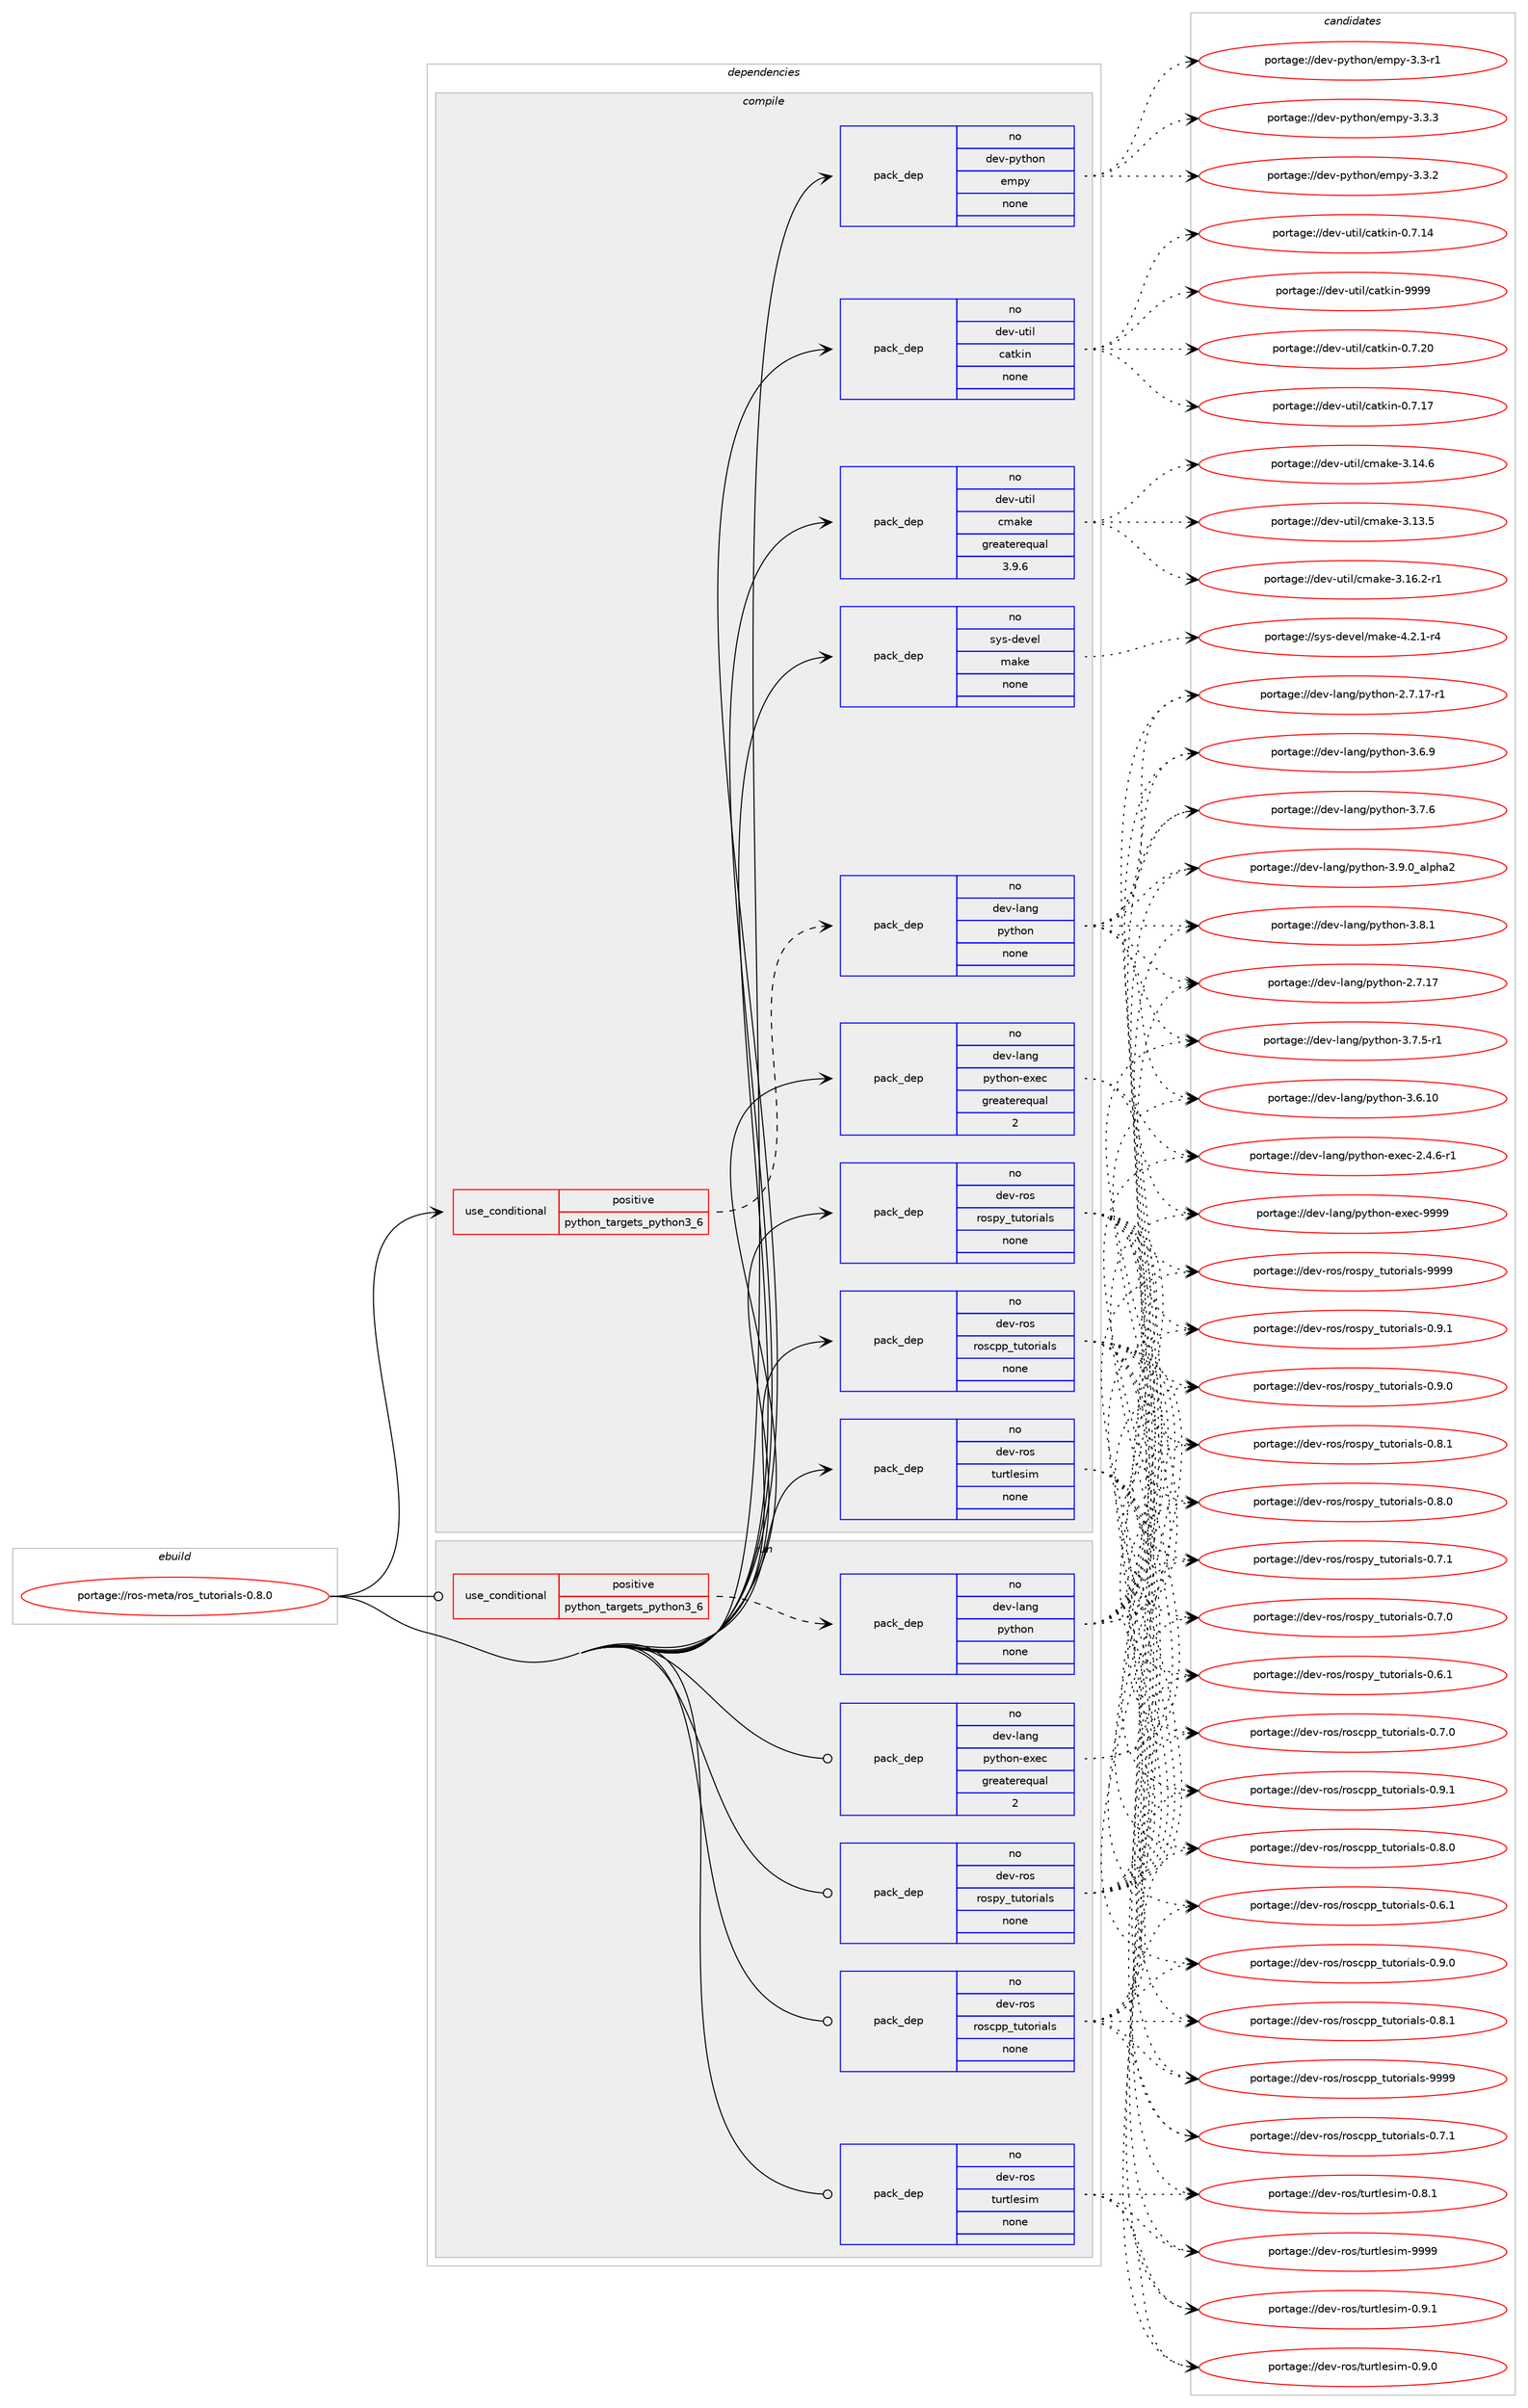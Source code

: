 digraph prolog {

# *************
# Graph options
# *************

newrank=true;
concentrate=true;
compound=true;
graph [rankdir=LR,fontname=Helvetica,fontsize=10,ranksep=1.5];#, ranksep=2.5, nodesep=0.2];
edge  [arrowhead=vee];
node  [fontname=Helvetica,fontsize=10];

# **********
# The ebuild
# **********

subgraph cluster_leftcol {
color=gray;
rank=same;
label=<<i>ebuild</i>>;
id [label="portage://ros-meta/ros_tutorials-0.8.0", color=red, width=4, href="../ros-meta/ros_tutorials-0.8.0.svg"];
}

# ****************
# The dependencies
# ****************

subgraph cluster_midcol {
color=gray;
label=<<i>dependencies</i>>;
subgraph cluster_compile {
fillcolor="#eeeeee";
style=filled;
label=<<i>compile</i>>;
subgraph cond21735 {
dependency113523 [label=<<TABLE BORDER="0" CELLBORDER="1" CELLSPACING="0" CELLPADDING="4"><TR><TD ROWSPAN="3" CELLPADDING="10">use_conditional</TD></TR><TR><TD>positive</TD></TR><TR><TD>python_targets_python3_6</TD></TR></TABLE>>, shape=none, color=red];
subgraph pack89852 {
dependency113524 [label=<<TABLE BORDER="0" CELLBORDER="1" CELLSPACING="0" CELLPADDING="4" WIDTH="220"><TR><TD ROWSPAN="6" CELLPADDING="30">pack_dep</TD></TR><TR><TD WIDTH="110">no</TD></TR><TR><TD>dev-lang</TD></TR><TR><TD>python</TD></TR><TR><TD>none</TD></TR><TR><TD></TD></TR></TABLE>>, shape=none, color=blue];
}
dependency113523:e -> dependency113524:w [weight=20,style="dashed",arrowhead="vee"];
}
id:e -> dependency113523:w [weight=20,style="solid",arrowhead="vee"];
subgraph pack89853 {
dependency113525 [label=<<TABLE BORDER="0" CELLBORDER="1" CELLSPACING="0" CELLPADDING="4" WIDTH="220"><TR><TD ROWSPAN="6" CELLPADDING="30">pack_dep</TD></TR><TR><TD WIDTH="110">no</TD></TR><TR><TD>dev-lang</TD></TR><TR><TD>python-exec</TD></TR><TR><TD>greaterequal</TD></TR><TR><TD>2</TD></TR></TABLE>>, shape=none, color=blue];
}
id:e -> dependency113525:w [weight=20,style="solid",arrowhead="vee"];
subgraph pack89854 {
dependency113526 [label=<<TABLE BORDER="0" CELLBORDER="1" CELLSPACING="0" CELLPADDING="4" WIDTH="220"><TR><TD ROWSPAN="6" CELLPADDING="30">pack_dep</TD></TR><TR><TD WIDTH="110">no</TD></TR><TR><TD>dev-python</TD></TR><TR><TD>empy</TD></TR><TR><TD>none</TD></TR><TR><TD></TD></TR></TABLE>>, shape=none, color=blue];
}
id:e -> dependency113526:w [weight=20,style="solid",arrowhead="vee"];
subgraph pack89855 {
dependency113527 [label=<<TABLE BORDER="0" CELLBORDER="1" CELLSPACING="0" CELLPADDING="4" WIDTH="220"><TR><TD ROWSPAN="6" CELLPADDING="30">pack_dep</TD></TR><TR><TD WIDTH="110">no</TD></TR><TR><TD>dev-ros</TD></TR><TR><TD>roscpp_tutorials</TD></TR><TR><TD>none</TD></TR><TR><TD></TD></TR></TABLE>>, shape=none, color=blue];
}
id:e -> dependency113527:w [weight=20,style="solid",arrowhead="vee"];
subgraph pack89856 {
dependency113528 [label=<<TABLE BORDER="0" CELLBORDER="1" CELLSPACING="0" CELLPADDING="4" WIDTH="220"><TR><TD ROWSPAN="6" CELLPADDING="30">pack_dep</TD></TR><TR><TD WIDTH="110">no</TD></TR><TR><TD>dev-ros</TD></TR><TR><TD>rospy_tutorials</TD></TR><TR><TD>none</TD></TR><TR><TD></TD></TR></TABLE>>, shape=none, color=blue];
}
id:e -> dependency113528:w [weight=20,style="solid",arrowhead="vee"];
subgraph pack89857 {
dependency113529 [label=<<TABLE BORDER="0" CELLBORDER="1" CELLSPACING="0" CELLPADDING="4" WIDTH="220"><TR><TD ROWSPAN="6" CELLPADDING="30">pack_dep</TD></TR><TR><TD WIDTH="110">no</TD></TR><TR><TD>dev-ros</TD></TR><TR><TD>turtlesim</TD></TR><TR><TD>none</TD></TR><TR><TD></TD></TR></TABLE>>, shape=none, color=blue];
}
id:e -> dependency113529:w [weight=20,style="solid",arrowhead="vee"];
subgraph pack89858 {
dependency113530 [label=<<TABLE BORDER="0" CELLBORDER="1" CELLSPACING="0" CELLPADDING="4" WIDTH="220"><TR><TD ROWSPAN="6" CELLPADDING="30">pack_dep</TD></TR><TR><TD WIDTH="110">no</TD></TR><TR><TD>dev-util</TD></TR><TR><TD>catkin</TD></TR><TR><TD>none</TD></TR><TR><TD></TD></TR></TABLE>>, shape=none, color=blue];
}
id:e -> dependency113530:w [weight=20,style="solid",arrowhead="vee"];
subgraph pack89859 {
dependency113531 [label=<<TABLE BORDER="0" CELLBORDER="1" CELLSPACING="0" CELLPADDING="4" WIDTH="220"><TR><TD ROWSPAN="6" CELLPADDING="30">pack_dep</TD></TR><TR><TD WIDTH="110">no</TD></TR><TR><TD>dev-util</TD></TR><TR><TD>cmake</TD></TR><TR><TD>greaterequal</TD></TR><TR><TD>3.9.6</TD></TR></TABLE>>, shape=none, color=blue];
}
id:e -> dependency113531:w [weight=20,style="solid",arrowhead="vee"];
subgraph pack89860 {
dependency113532 [label=<<TABLE BORDER="0" CELLBORDER="1" CELLSPACING="0" CELLPADDING="4" WIDTH="220"><TR><TD ROWSPAN="6" CELLPADDING="30">pack_dep</TD></TR><TR><TD WIDTH="110">no</TD></TR><TR><TD>sys-devel</TD></TR><TR><TD>make</TD></TR><TR><TD>none</TD></TR><TR><TD></TD></TR></TABLE>>, shape=none, color=blue];
}
id:e -> dependency113532:w [weight=20,style="solid",arrowhead="vee"];
}
subgraph cluster_compileandrun {
fillcolor="#eeeeee";
style=filled;
label=<<i>compile and run</i>>;
}
subgraph cluster_run {
fillcolor="#eeeeee";
style=filled;
label=<<i>run</i>>;
subgraph cond21736 {
dependency113533 [label=<<TABLE BORDER="0" CELLBORDER="1" CELLSPACING="0" CELLPADDING="4"><TR><TD ROWSPAN="3" CELLPADDING="10">use_conditional</TD></TR><TR><TD>positive</TD></TR><TR><TD>python_targets_python3_6</TD></TR></TABLE>>, shape=none, color=red];
subgraph pack89861 {
dependency113534 [label=<<TABLE BORDER="0" CELLBORDER="1" CELLSPACING="0" CELLPADDING="4" WIDTH="220"><TR><TD ROWSPAN="6" CELLPADDING="30">pack_dep</TD></TR><TR><TD WIDTH="110">no</TD></TR><TR><TD>dev-lang</TD></TR><TR><TD>python</TD></TR><TR><TD>none</TD></TR><TR><TD></TD></TR></TABLE>>, shape=none, color=blue];
}
dependency113533:e -> dependency113534:w [weight=20,style="dashed",arrowhead="vee"];
}
id:e -> dependency113533:w [weight=20,style="solid",arrowhead="odot"];
subgraph pack89862 {
dependency113535 [label=<<TABLE BORDER="0" CELLBORDER="1" CELLSPACING="0" CELLPADDING="4" WIDTH="220"><TR><TD ROWSPAN="6" CELLPADDING="30">pack_dep</TD></TR><TR><TD WIDTH="110">no</TD></TR><TR><TD>dev-lang</TD></TR><TR><TD>python-exec</TD></TR><TR><TD>greaterequal</TD></TR><TR><TD>2</TD></TR></TABLE>>, shape=none, color=blue];
}
id:e -> dependency113535:w [weight=20,style="solid",arrowhead="odot"];
subgraph pack89863 {
dependency113536 [label=<<TABLE BORDER="0" CELLBORDER="1" CELLSPACING="0" CELLPADDING="4" WIDTH="220"><TR><TD ROWSPAN="6" CELLPADDING="30">pack_dep</TD></TR><TR><TD WIDTH="110">no</TD></TR><TR><TD>dev-ros</TD></TR><TR><TD>roscpp_tutorials</TD></TR><TR><TD>none</TD></TR><TR><TD></TD></TR></TABLE>>, shape=none, color=blue];
}
id:e -> dependency113536:w [weight=20,style="solid",arrowhead="odot"];
subgraph pack89864 {
dependency113537 [label=<<TABLE BORDER="0" CELLBORDER="1" CELLSPACING="0" CELLPADDING="4" WIDTH="220"><TR><TD ROWSPAN="6" CELLPADDING="30">pack_dep</TD></TR><TR><TD WIDTH="110">no</TD></TR><TR><TD>dev-ros</TD></TR><TR><TD>rospy_tutorials</TD></TR><TR><TD>none</TD></TR><TR><TD></TD></TR></TABLE>>, shape=none, color=blue];
}
id:e -> dependency113537:w [weight=20,style="solid",arrowhead="odot"];
subgraph pack89865 {
dependency113538 [label=<<TABLE BORDER="0" CELLBORDER="1" CELLSPACING="0" CELLPADDING="4" WIDTH="220"><TR><TD ROWSPAN="6" CELLPADDING="30">pack_dep</TD></TR><TR><TD WIDTH="110">no</TD></TR><TR><TD>dev-ros</TD></TR><TR><TD>turtlesim</TD></TR><TR><TD>none</TD></TR><TR><TD></TD></TR></TABLE>>, shape=none, color=blue];
}
id:e -> dependency113538:w [weight=20,style="solid",arrowhead="odot"];
}
}

# **************
# The candidates
# **************

subgraph cluster_choices {
rank=same;
color=gray;
label=<<i>candidates</i>>;

subgraph choice89852 {
color=black;
nodesep=1;
choice10010111845108971101034711212111610411111045514657464895971081121049750 [label="portage://dev-lang/python-3.9.0_alpha2", color=red, width=4,href="../dev-lang/python-3.9.0_alpha2.svg"];
choice100101118451089711010347112121116104111110455146564649 [label="portage://dev-lang/python-3.8.1", color=red, width=4,href="../dev-lang/python-3.8.1.svg"];
choice100101118451089711010347112121116104111110455146554654 [label="portage://dev-lang/python-3.7.6", color=red, width=4,href="../dev-lang/python-3.7.6.svg"];
choice1001011184510897110103471121211161041111104551465546534511449 [label="portage://dev-lang/python-3.7.5-r1", color=red, width=4,href="../dev-lang/python-3.7.5-r1.svg"];
choice100101118451089711010347112121116104111110455146544657 [label="portage://dev-lang/python-3.6.9", color=red, width=4,href="../dev-lang/python-3.6.9.svg"];
choice10010111845108971101034711212111610411111045514654464948 [label="portage://dev-lang/python-3.6.10", color=red, width=4,href="../dev-lang/python-3.6.10.svg"];
choice100101118451089711010347112121116104111110455046554649554511449 [label="portage://dev-lang/python-2.7.17-r1", color=red, width=4,href="../dev-lang/python-2.7.17-r1.svg"];
choice10010111845108971101034711212111610411111045504655464955 [label="portage://dev-lang/python-2.7.17", color=red, width=4,href="../dev-lang/python-2.7.17.svg"];
dependency113524:e -> choice10010111845108971101034711212111610411111045514657464895971081121049750:w [style=dotted,weight="100"];
dependency113524:e -> choice100101118451089711010347112121116104111110455146564649:w [style=dotted,weight="100"];
dependency113524:e -> choice100101118451089711010347112121116104111110455146554654:w [style=dotted,weight="100"];
dependency113524:e -> choice1001011184510897110103471121211161041111104551465546534511449:w [style=dotted,weight="100"];
dependency113524:e -> choice100101118451089711010347112121116104111110455146544657:w [style=dotted,weight="100"];
dependency113524:e -> choice10010111845108971101034711212111610411111045514654464948:w [style=dotted,weight="100"];
dependency113524:e -> choice100101118451089711010347112121116104111110455046554649554511449:w [style=dotted,weight="100"];
dependency113524:e -> choice10010111845108971101034711212111610411111045504655464955:w [style=dotted,weight="100"];
}
subgraph choice89853 {
color=black;
nodesep=1;
choice10010111845108971101034711212111610411111045101120101994557575757 [label="portage://dev-lang/python-exec-9999", color=red, width=4,href="../dev-lang/python-exec-9999.svg"];
choice10010111845108971101034711212111610411111045101120101994550465246544511449 [label="portage://dev-lang/python-exec-2.4.6-r1", color=red, width=4,href="../dev-lang/python-exec-2.4.6-r1.svg"];
dependency113525:e -> choice10010111845108971101034711212111610411111045101120101994557575757:w [style=dotted,weight="100"];
dependency113525:e -> choice10010111845108971101034711212111610411111045101120101994550465246544511449:w [style=dotted,weight="100"];
}
subgraph choice89854 {
color=black;
nodesep=1;
choice1001011184511212111610411111047101109112121455146514651 [label="portage://dev-python/empy-3.3.3", color=red, width=4,href="../dev-python/empy-3.3.3.svg"];
choice1001011184511212111610411111047101109112121455146514650 [label="portage://dev-python/empy-3.3.2", color=red, width=4,href="../dev-python/empy-3.3.2.svg"];
choice1001011184511212111610411111047101109112121455146514511449 [label="portage://dev-python/empy-3.3-r1", color=red, width=4,href="../dev-python/empy-3.3-r1.svg"];
dependency113526:e -> choice1001011184511212111610411111047101109112121455146514651:w [style=dotted,weight="100"];
dependency113526:e -> choice1001011184511212111610411111047101109112121455146514650:w [style=dotted,weight="100"];
dependency113526:e -> choice1001011184511212111610411111047101109112121455146514511449:w [style=dotted,weight="100"];
}
subgraph choice89855 {
color=black;
nodesep=1;
choice10010111845114111115471141111159911211295116117116111114105971081154557575757 [label="portage://dev-ros/roscpp_tutorials-9999", color=red, width=4,href="../dev-ros/roscpp_tutorials-9999.svg"];
choice1001011184511411111547114111115991121129511611711611111410597108115454846574649 [label="portage://dev-ros/roscpp_tutorials-0.9.1", color=red, width=4,href="../dev-ros/roscpp_tutorials-0.9.1.svg"];
choice1001011184511411111547114111115991121129511611711611111410597108115454846574648 [label="portage://dev-ros/roscpp_tutorials-0.9.0", color=red, width=4,href="../dev-ros/roscpp_tutorials-0.9.0.svg"];
choice1001011184511411111547114111115991121129511611711611111410597108115454846564649 [label="portage://dev-ros/roscpp_tutorials-0.8.1", color=red, width=4,href="../dev-ros/roscpp_tutorials-0.8.1.svg"];
choice1001011184511411111547114111115991121129511611711611111410597108115454846564648 [label="portage://dev-ros/roscpp_tutorials-0.8.0", color=red, width=4,href="../dev-ros/roscpp_tutorials-0.8.0.svg"];
choice1001011184511411111547114111115991121129511611711611111410597108115454846554649 [label="portage://dev-ros/roscpp_tutorials-0.7.1", color=red, width=4,href="../dev-ros/roscpp_tutorials-0.7.1.svg"];
choice1001011184511411111547114111115991121129511611711611111410597108115454846554648 [label="portage://dev-ros/roscpp_tutorials-0.7.0", color=red, width=4,href="../dev-ros/roscpp_tutorials-0.7.0.svg"];
choice1001011184511411111547114111115991121129511611711611111410597108115454846544649 [label="portage://dev-ros/roscpp_tutorials-0.6.1", color=red, width=4,href="../dev-ros/roscpp_tutorials-0.6.1.svg"];
dependency113527:e -> choice10010111845114111115471141111159911211295116117116111114105971081154557575757:w [style=dotted,weight="100"];
dependency113527:e -> choice1001011184511411111547114111115991121129511611711611111410597108115454846574649:w [style=dotted,weight="100"];
dependency113527:e -> choice1001011184511411111547114111115991121129511611711611111410597108115454846574648:w [style=dotted,weight="100"];
dependency113527:e -> choice1001011184511411111547114111115991121129511611711611111410597108115454846564649:w [style=dotted,weight="100"];
dependency113527:e -> choice1001011184511411111547114111115991121129511611711611111410597108115454846564648:w [style=dotted,weight="100"];
dependency113527:e -> choice1001011184511411111547114111115991121129511611711611111410597108115454846554649:w [style=dotted,weight="100"];
dependency113527:e -> choice1001011184511411111547114111115991121129511611711611111410597108115454846554648:w [style=dotted,weight="100"];
dependency113527:e -> choice1001011184511411111547114111115991121129511611711611111410597108115454846544649:w [style=dotted,weight="100"];
}
subgraph choice89856 {
color=black;
nodesep=1;
choice100101118451141111154711411111511212195116117116111114105971081154557575757 [label="portage://dev-ros/rospy_tutorials-9999", color=red, width=4,href="../dev-ros/rospy_tutorials-9999.svg"];
choice10010111845114111115471141111151121219511611711611111410597108115454846574649 [label="portage://dev-ros/rospy_tutorials-0.9.1", color=red, width=4,href="../dev-ros/rospy_tutorials-0.9.1.svg"];
choice10010111845114111115471141111151121219511611711611111410597108115454846574648 [label="portage://dev-ros/rospy_tutorials-0.9.0", color=red, width=4,href="../dev-ros/rospy_tutorials-0.9.0.svg"];
choice10010111845114111115471141111151121219511611711611111410597108115454846564649 [label="portage://dev-ros/rospy_tutorials-0.8.1", color=red, width=4,href="../dev-ros/rospy_tutorials-0.8.1.svg"];
choice10010111845114111115471141111151121219511611711611111410597108115454846564648 [label="portage://dev-ros/rospy_tutorials-0.8.0", color=red, width=4,href="../dev-ros/rospy_tutorials-0.8.0.svg"];
choice10010111845114111115471141111151121219511611711611111410597108115454846554649 [label="portage://dev-ros/rospy_tutorials-0.7.1", color=red, width=4,href="../dev-ros/rospy_tutorials-0.7.1.svg"];
choice10010111845114111115471141111151121219511611711611111410597108115454846554648 [label="portage://dev-ros/rospy_tutorials-0.7.0", color=red, width=4,href="../dev-ros/rospy_tutorials-0.7.0.svg"];
choice10010111845114111115471141111151121219511611711611111410597108115454846544649 [label="portage://dev-ros/rospy_tutorials-0.6.1", color=red, width=4,href="../dev-ros/rospy_tutorials-0.6.1.svg"];
dependency113528:e -> choice100101118451141111154711411111511212195116117116111114105971081154557575757:w [style=dotted,weight="100"];
dependency113528:e -> choice10010111845114111115471141111151121219511611711611111410597108115454846574649:w [style=dotted,weight="100"];
dependency113528:e -> choice10010111845114111115471141111151121219511611711611111410597108115454846574648:w [style=dotted,weight="100"];
dependency113528:e -> choice10010111845114111115471141111151121219511611711611111410597108115454846564649:w [style=dotted,weight="100"];
dependency113528:e -> choice10010111845114111115471141111151121219511611711611111410597108115454846564648:w [style=dotted,weight="100"];
dependency113528:e -> choice10010111845114111115471141111151121219511611711611111410597108115454846554649:w [style=dotted,weight="100"];
dependency113528:e -> choice10010111845114111115471141111151121219511611711611111410597108115454846554648:w [style=dotted,weight="100"];
dependency113528:e -> choice10010111845114111115471141111151121219511611711611111410597108115454846544649:w [style=dotted,weight="100"];
}
subgraph choice89857 {
color=black;
nodesep=1;
choice10010111845114111115471161171141161081011151051094557575757 [label="portage://dev-ros/turtlesim-9999", color=red, width=4,href="../dev-ros/turtlesim-9999.svg"];
choice1001011184511411111547116117114116108101115105109454846574649 [label="portage://dev-ros/turtlesim-0.9.1", color=red, width=4,href="../dev-ros/turtlesim-0.9.1.svg"];
choice1001011184511411111547116117114116108101115105109454846574648 [label="portage://dev-ros/turtlesim-0.9.0", color=red, width=4,href="../dev-ros/turtlesim-0.9.0.svg"];
choice1001011184511411111547116117114116108101115105109454846564649 [label="portage://dev-ros/turtlesim-0.8.1", color=red, width=4,href="../dev-ros/turtlesim-0.8.1.svg"];
dependency113529:e -> choice10010111845114111115471161171141161081011151051094557575757:w [style=dotted,weight="100"];
dependency113529:e -> choice1001011184511411111547116117114116108101115105109454846574649:w [style=dotted,weight="100"];
dependency113529:e -> choice1001011184511411111547116117114116108101115105109454846574648:w [style=dotted,weight="100"];
dependency113529:e -> choice1001011184511411111547116117114116108101115105109454846564649:w [style=dotted,weight="100"];
}
subgraph choice89858 {
color=black;
nodesep=1;
choice100101118451171161051084799971161071051104557575757 [label="portage://dev-util/catkin-9999", color=red, width=4,href="../dev-util/catkin-9999.svg"];
choice1001011184511711610510847999711610710511045484655465048 [label="portage://dev-util/catkin-0.7.20", color=red, width=4,href="../dev-util/catkin-0.7.20.svg"];
choice1001011184511711610510847999711610710511045484655464955 [label="portage://dev-util/catkin-0.7.17", color=red, width=4,href="../dev-util/catkin-0.7.17.svg"];
choice1001011184511711610510847999711610710511045484655464952 [label="portage://dev-util/catkin-0.7.14", color=red, width=4,href="../dev-util/catkin-0.7.14.svg"];
dependency113530:e -> choice100101118451171161051084799971161071051104557575757:w [style=dotted,weight="100"];
dependency113530:e -> choice1001011184511711610510847999711610710511045484655465048:w [style=dotted,weight="100"];
dependency113530:e -> choice1001011184511711610510847999711610710511045484655464955:w [style=dotted,weight="100"];
dependency113530:e -> choice1001011184511711610510847999711610710511045484655464952:w [style=dotted,weight="100"];
}
subgraph choice89859 {
color=black;
nodesep=1;
choice10010111845117116105108479910997107101455146495446504511449 [label="portage://dev-util/cmake-3.16.2-r1", color=red, width=4,href="../dev-util/cmake-3.16.2-r1.svg"];
choice1001011184511711610510847991099710710145514649524654 [label="portage://dev-util/cmake-3.14.6", color=red, width=4,href="../dev-util/cmake-3.14.6.svg"];
choice1001011184511711610510847991099710710145514649514653 [label="portage://dev-util/cmake-3.13.5", color=red, width=4,href="../dev-util/cmake-3.13.5.svg"];
dependency113531:e -> choice10010111845117116105108479910997107101455146495446504511449:w [style=dotted,weight="100"];
dependency113531:e -> choice1001011184511711610510847991099710710145514649524654:w [style=dotted,weight="100"];
dependency113531:e -> choice1001011184511711610510847991099710710145514649514653:w [style=dotted,weight="100"];
}
subgraph choice89860 {
color=black;
nodesep=1;
choice1151211154510010111810110847109971071014552465046494511452 [label="portage://sys-devel/make-4.2.1-r4", color=red, width=4,href="../sys-devel/make-4.2.1-r4.svg"];
dependency113532:e -> choice1151211154510010111810110847109971071014552465046494511452:w [style=dotted,weight="100"];
}
subgraph choice89861 {
color=black;
nodesep=1;
choice10010111845108971101034711212111610411111045514657464895971081121049750 [label="portage://dev-lang/python-3.9.0_alpha2", color=red, width=4,href="../dev-lang/python-3.9.0_alpha2.svg"];
choice100101118451089711010347112121116104111110455146564649 [label="portage://dev-lang/python-3.8.1", color=red, width=4,href="../dev-lang/python-3.8.1.svg"];
choice100101118451089711010347112121116104111110455146554654 [label="portage://dev-lang/python-3.7.6", color=red, width=4,href="../dev-lang/python-3.7.6.svg"];
choice1001011184510897110103471121211161041111104551465546534511449 [label="portage://dev-lang/python-3.7.5-r1", color=red, width=4,href="../dev-lang/python-3.7.5-r1.svg"];
choice100101118451089711010347112121116104111110455146544657 [label="portage://dev-lang/python-3.6.9", color=red, width=4,href="../dev-lang/python-3.6.9.svg"];
choice10010111845108971101034711212111610411111045514654464948 [label="portage://dev-lang/python-3.6.10", color=red, width=4,href="../dev-lang/python-3.6.10.svg"];
choice100101118451089711010347112121116104111110455046554649554511449 [label="portage://dev-lang/python-2.7.17-r1", color=red, width=4,href="../dev-lang/python-2.7.17-r1.svg"];
choice10010111845108971101034711212111610411111045504655464955 [label="portage://dev-lang/python-2.7.17", color=red, width=4,href="../dev-lang/python-2.7.17.svg"];
dependency113534:e -> choice10010111845108971101034711212111610411111045514657464895971081121049750:w [style=dotted,weight="100"];
dependency113534:e -> choice100101118451089711010347112121116104111110455146564649:w [style=dotted,weight="100"];
dependency113534:e -> choice100101118451089711010347112121116104111110455146554654:w [style=dotted,weight="100"];
dependency113534:e -> choice1001011184510897110103471121211161041111104551465546534511449:w [style=dotted,weight="100"];
dependency113534:e -> choice100101118451089711010347112121116104111110455146544657:w [style=dotted,weight="100"];
dependency113534:e -> choice10010111845108971101034711212111610411111045514654464948:w [style=dotted,weight="100"];
dependency113534:e -> choice100101118451089711010347112121116104111110455046554649554511449:w [style=dotted,weight="100"];
dependency113534:e -> choice10010111845108971101034711212111610411111045504655464955:w [style=dotted,weight="100"];
}
subgraph choice89862 {
color=black;
nodesep=1;
choice10010111845108971101034711212111610411111045101120101994557575757 [label="portage://dev-lang/python-exec-9999", color=red, width=4,href="../dev-lang/python-exec-9999.svg"];
choice10010111845108971101034711212111610411111045101120101994550465246544511449 [label="portage://dev-lang/python-exec-2.4.6-r1", color=red, width=4,href="../dev-lang/python-exec-2.4.6-r1.svg"];
dependency113535:e -> choice10010111845108971101034711212111610411111045101120101994557575757:w [style=dotted,weight="100"];
dependency113535:e -> choice10010111845108971101034711212111610411111045101120101994550465246544511449:w [style=dotted,weight="100"];
}
subgraph choice89863 {
color=black;
nodesep=1;
choice10010111845114111115471141111159911211295116117116111114105971081154557575757 [label="portage://dev-ros/roscpp_tutorials-9999", color=red, width=4,href="../dev-ros/roscpp_tutorials-9999.svg"];
choice1001011184511411111547114111115991121129511611711611111410597108115454846574649 [label="portage://dev-ros/roscpp_tutorials-0.9.1", color=red, width=4,href="../dev-ros/roscpp_tutorials-0.9.1.svg"];
choice1001011184511411111547114111115991121129511611711611111410597108115454846574648 [label="portage://dev-ros/roscpp_tutorials-0.9.0", color=red, width=4,href="../dev-ros/roscpp_tutorials-0.9.0.svg"];
choice1001011184511411111547114111115991121129511611711611111410597108115454846564649 [label="portage://dev-ros/roscpp_tutorials-0.8.1", color=red, width=4,href="../dev-ros/roscpp_tutorials-0.8.1.svg"];
choice1001011184511411111547114111115991121129511611711611111410597108115454846564648 [label="portage://dev-ros/roscpp_tutorials-0.8.0", color=red, width=4,href="../dev-ros/roscpp_tutorials-0.8.0.svg"];
choice1001011184511411111547114111115991121129511611711611111410597108115454846554649 [label="portage://dev-ros/roscpp_tutorials-0.7.1", color=red, width=4,href="../dev-ros/roscpp_tutorials-0.7.1.svg"];
choice1001011184511411111547114111115991121129511611711611111410597108115454846554648 [label="portage://dev-ros/roscpp_tutorials-0.7.0", color=red, width=4,href="../dev-ros/roscpp_tutorials-0.7.0.svg"];
choice1001011184511411111547114111115991121129511611711611111410597108115454846544649 [label="portage://dev-ros/roscpp_tutorials-0.6.1", color=red, width=4,href="../dev-ros/roscpp_tutorials-0.6.1.svg"];
dependency113536:e -> choice10010111845114111115471141111159911211295116117116111114105971081154557575757:w [style=dotted,weight="100"];
dependency113536:e -> choice1001011184511411111547114111115991121129511611711611111410597108115454846574649:w [style=dotted,weight="100"];
dependency113536:e -> choice1001011184511411111547114111115991121129511611711611111410597108115454846574648:w [style=dotted,weight="100"];
dependency113536:e -> choice1001011184511411111547114111115991121129511611711611111410597108115454846564649:w [style=dotted,weight="100"];
dependency113536:e -> choice1001011184511411111547114111115991121129511611711611111410597108115454846564648:w [style=dotted,weight="100"];
dependency113536:e -> choice1001011184511411111547114111115991121129511611711611111410597108115454846554649:w [style=dotted,weight="100"];
dependency113536:e -> choice1001011184511411111547114111115991121129511611711611111410597108115454846554648:w [style=dotted,weight="100"];
dependency113536:e -> choice1001011184511411111547114111115991121129511611711611111410597108115454846544649:w [style=dotted,weight="100"];
}
subgraph choice89864 {
color=black;
nodesep=1;
choice100101118451141111154711411111511212195116117116111114105971081154557575757 [label="portage://dev-ros/rospy_tutorials-9999", color=red, width=4,href="../dev-ros/rospy_tutorials-9999.svg"];
choice10010111845114111115471141111151121219511611711611111410597108115454846574649 [label="portage://dev-ros/rospy_tutorials-0.9.1", color=red, width=4,href="../dev-ros/rospy_tutorials-0.9.1.svg"];
choice10010111845114111115471141111151121219511611711611111410597108115454846574648 [label="portage://dev-ros/rospy_tutorials-0.9.0", color=red, width=4,href="../dev-ros/rospy_tutorials-0.9.0.svg"];
choice10010111845114111115471141111151121219511611711611111410597108115454846564649 [label="portage://dev-ros/rospy_tutorials-0.8.1", color=red, width=4,href="../dev-ros/rospy_tutorials-0.8.1.svg"];
choice10010111845114111115471141111151121219511611711611111410597108115454846564648 [label="portage://dev-ros/rospy_tutorials-0.8.0", color=red, width=4,href="../dev-ros/rospy_tutorials-0.8.0.svg"];
choice10010111845114111115471141111151121219511611711611111410597108115454846554649 [label="portage://dev-ros/rospy_tutorials-0.7.1", color=red, width=4,href="../dev-ros/rospy_tutorials-0.7.1.svg"];
choice10010111845114111115471141111151121219511611711611111410597108115454846554648 [label="portage://dev-ros/rospy_tutorials-0.7.0", color=red, width=4,href="../dev-ros/rospy_tutorials-0.7.0.svg"];
choice10010111845114111115471141111151121219511611711611111410597108115454846544649 [label="portage://dev-ros/rospy_tutorials-0.6.1", color=red, width=4,href="../dev-ros/rospy_tutorials-0.6.1.svg"];
dependency113537:e -> choice100101118451141111154711411111511212195116117116111114105971081154557575757:w [style=dotted,weight="100"];
dependency113537:e -> choice10010111845114111115471141111151121219511611711611111410597108115454846574649:w [style=dotted,weight="100"];
dependency113537:e -> choice10010111845114111115471141111151121219511611711611111410597108115454846574648:w [style=dotted,weight="100"];
dependency113537:e -> choice10010111845114111115471141111151121219511611711611111410597108115454846564649:w [style=dotted,weight="100"];
dependency113537:e -> choice10010111845114111115471141111151121219511611711611111410597108115454846564648:w [style=dotted,weight="100"];
dependency113537:e -> choice10010111845114111115471141111151121219511611711611111410597108115454846554649:w [style=dotted,weight="100"];
dependency113537:e -> choice10010111845114111115471141111151121219511611711611111410597108115454846554648:w [style=dotted,weight="100"];
dependency113537:e -> choice10010111845114111115471141111151121219511611711611111410597108115454846544649:w [style=dotted,weight="100"];
}
subgraph choice89865 {
color=black;
nodesep=1;
choice10010111845114111115471161171141161081011151051094557575757 [label="portage://dev-ros/turtlesim-9999", color=red, width=4,href="../dev-ros/turtlesim-9999.svg"];
choice1001011184511411111547116117114116108101115105109454846574649 [label="portage://dev-ros/turtlesim-0.9.1", color=red, width=4,href="../dev-ros/turtlesim-0.9.1.svg"];
choice1001011184511411111547116117114116108101115105109454846574648 [label="portage://dev-ros/turtlesim-0.9.0", color=red, width=4,href="../dev-ros/turtlesim-0.9.0.svg"];
choice1001011184511411111547116117114116108101115105109454846564649 [label="portage://dev-ros/turtlesim-0.8.1", color=red, width=4,href="../dev-ros/turtlesim-0.8.1.svg"];
dependency113538:e -> choice10010111845114111115471161171141161081011151051094557575757:w [style=dotted,weight="100"];
dependency113538:e -> choice1001011184511411111547116117114116108101115105109454846574649:w [style=dotted,weight="100"];
dependency113538:e -> choice1001011184511411111547116117114116108101115105109454846574648:w [style=dotted,weight="100"];
dependency113538:e -> choice1001011184511411111547116117114116108101115105109454846564649:w [style=dotted,weight="100"];
}
}

}
